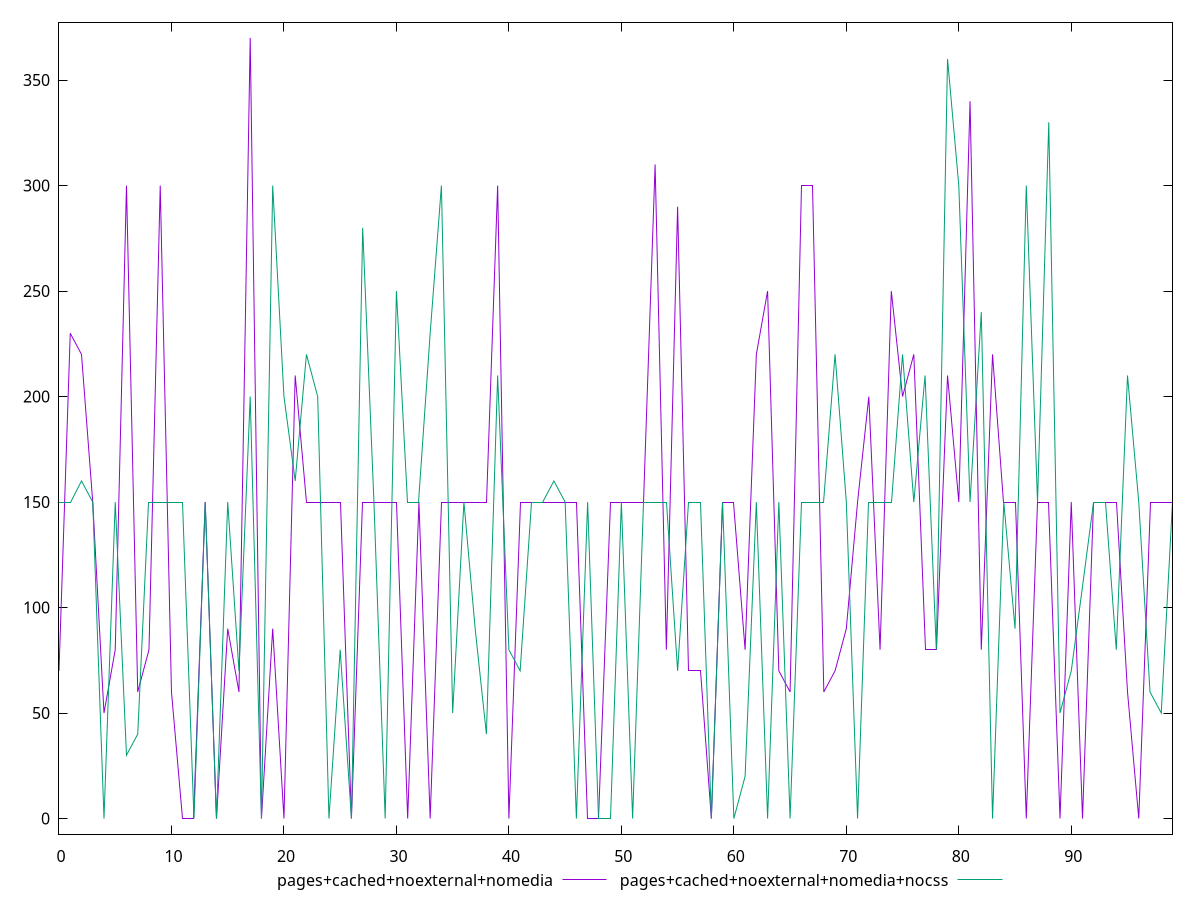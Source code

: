 reset

$pagesCachedNoexternalNomedia <<EOF
0 70
1 230
2 220
3 150
4 50
5 80
6 300
7 60
8 80
9 300
10 60
11 0
12 0
13 150
14 0
15 90
16 60
17 370
18 0
19 90
20 0
21 210
22 150
23 150
24 150
25 150
26 0
27 150
28 150
29 150
30 150
31 0
32 150
33 0
34 150
35 150
36 150
37 150
38 150
39 300
40 0
41 150
42 150
43 150
44 150
45 150
46 150
47 0
48 0
49 150
50 150
51 150
52 150
53 310
54 80
55 290
56 70
57 70
58 0
59 150
60 150
61 80
62 220
63 250
64 70
65 60
66 300
67 300
68 60
69 70
70 90
71 150
72 200
73 80
74 250
75 200
76 220
77 80
78 80
79 210
80 150
81 340
82 80
83 220
84 150
85 150
86 0
87 150
88 150
89 0
90 150
91 0
92 150
93 150
94 150
95 60
96 0
97 150
98 150
99 150
EOF

$pagesCachedNoexternalNomediaNocss <<EOF
0 150
1 150
2 160
3 150
4 0
5 150
6 30
7 40
8 150
9 150
10 150
11 150
12 0
13 150
14 0
15 150
16 70
17 200
18 0
19 300
20 200
21 160
22 220
23 200
24 0
25 80
26 0
27 280
28 150
29 0
30 250
31 150
32 150
33 230
34 300
35 50
36 150
37 90
38 40
39 210
40 80
41 70
42 150
43 150
44 160
45 150
46 0
47 150
48 0
49 0
50 150
51 0
52 150
53 150
54 150
55 70
56 150
57 150
58 0
59 150
60 0
61 20
62 150
63 0
64 150
65 0
66 150
67 150
68 150
69 220
70 150
71 0
72 150
73 150
74 150
75 220
76 150
77 210
78 80
79 360
80 300
81 150
82 240
83 0
84 150
85 90
86 300
87 150
88 330
89 50
90 70
91 110
92 150
93 150
94 80
95 210
96 150
97 60
98 50
99 150
EOF

set key outside below
set xrange [0:99]
set yrange [-7.4:377.4]
set trange [-7.4:377.4]
set terminal svg size 640, 520 enhanced background rgb 'white'
set output "reprap/unused-css-rules/comparison/line/3_vs_4.svg"

plot $pagesCachedNoexternalNomedia title "pages+cached+noexternal+nomedia" with line, \
     $pagesCachedNoexternalNomediaNocss title "pages+cached+noexternal+nomedia+nocss" with line

reset
